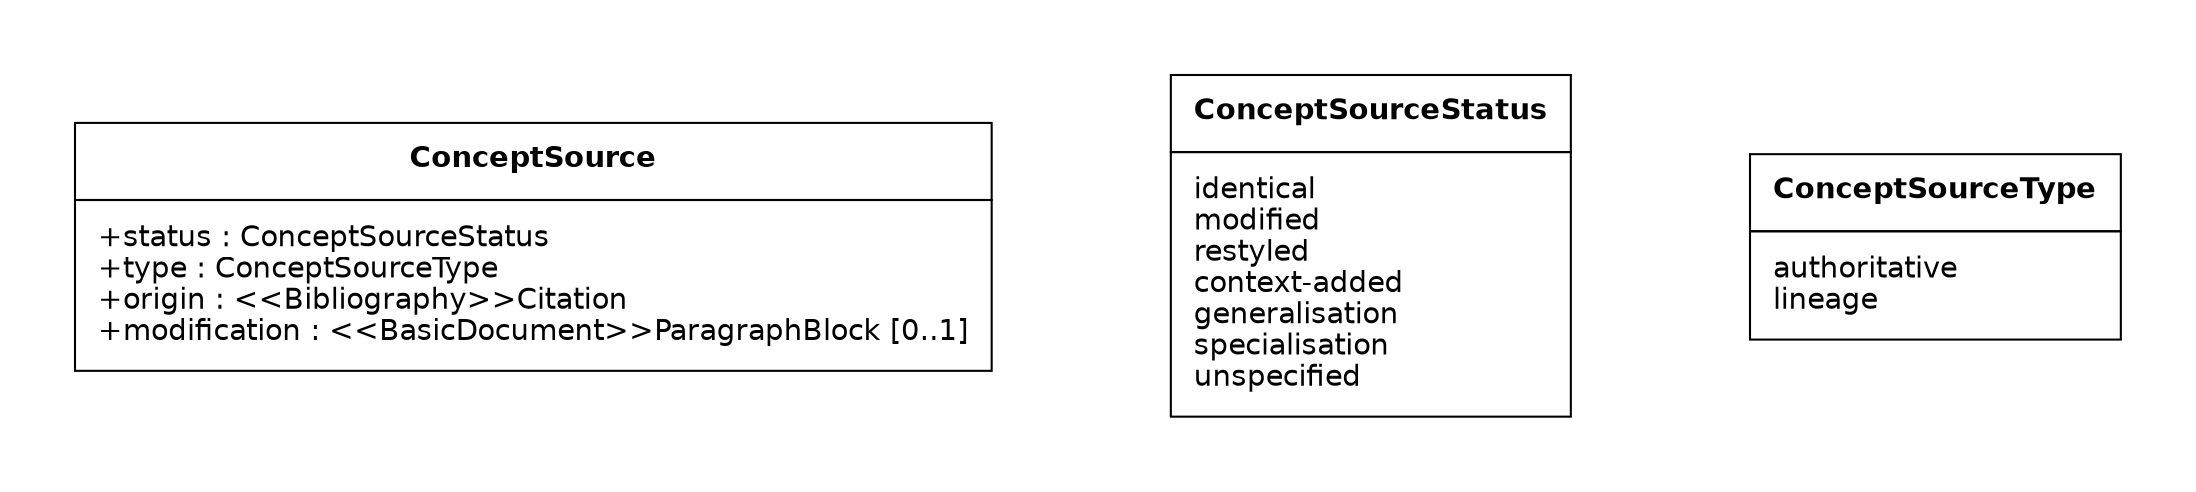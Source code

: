 digraph G {
  graph [splines="ortho" pad=0.5 ranksep="1.2.equally" nodesep="1.2.equally"]
  edge [color="gray50"]
  node [shape="box" fontname="Helvetica-bold"]

  ConceptSource [shape="plain" fontname="Helvetica" label=<
    <TABLE BORDER="0" CELLBORDER="1" CELLSPACING="0" CELLPADDING="10">
    <TR>
    <TD><B>ConceptSource</B></TD>
  </TR>
  
  <TR>
    <TD>
          <TABLE BORDER="0" CELLPADDING="0" CELLSPACING="0">
            <TR><TD ALIGN="LEFT">+status : ConceptSourceStatus </TD></TR>
            <TR><TD ALIGN="LEFT">+type : ConceptSourceType </TD></TR>
            <TR><TD ALIGN="LEFT">+origin : &#60;&#60;Bibliography&#62;&#62;Citation </TD></TR>
            <TR><TD ALIGN="LEFT">+modification : &#60;&#60;BasicDocument&#62;&#62;ParagraphBlock &#91;0..1&#93;</TD></TR>
          </TABLE>
        </TD>
  </TR>
  
  </TABLE>
  >]
  
  ConceptSourceStatus [shape="plain" fontname="Helvetica" label=<
    <TABLE BORDER="0" CELLBORDER="1" CELLSPACING="0" CELLPADDING="10">
    <TR>
    <TD><B>ConceptSourceStatus</B></TD>
  </TR>
  
  <TR>
    <TD>
          <TABLE BORDER="0" CELLPADDING="0" CELLSPACING="0">
            <TR><TD ALIGN="LEFT">identical</TD></TR>
            <TR><TD ALIGN="LEFT">modified</TD></TR>
            <TR><TD ALIGN="LEFT">restyled</TD></TR>
            <TR><TD ALIGN="LEFT">context-added</TD></TR>
            <TR><TD ALIGN="LEFT">generalisation</TD></TR>
            <TR><TD ALIGN="LEFT">specialisation</TD></TR>
            <TR><TD ALIGN="LEFT">unspecified</TD></TR>
          </TABLE>
        </TD>
  </TR>
  
  </TABLE>
  >]
  
  ConceptSourceType [shape="plain" fontname="Helvetica" label=<
    <TABLE BORDER="0" CELLBORDER="1" CELLSPACING="0" CELLPADDING="10">
    <TR>
    <TD><B>ConceptSourceType</B></TD>
  </TR>
  
  <TR>
    <TD>
          <TABLE BORDER="0" CELLPADDING="0" CELLSPACING="0">
            <TR><TD ALIGN="LEFT">authoritative</TD></TR>
            <TR><TD ALIGN="LEFT">lineage</TD></TR>
          </TABLE>
        </TD>
  </TR>
  
  </TABLE>
  >]


}
